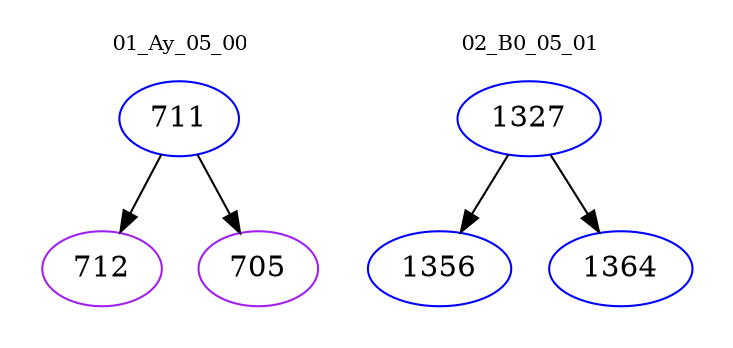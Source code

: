 digraph{
subgraph cluster_0 {
color = white
label = "01_Ay_05_00";
fontsize=10;
T0_711 [label="711", color="blue"]
T0_711 -> T0_712 [color="black"]
T0_712 [label="712", color="purple"]
T0_711 -> T0_705 [color="black"]
T0_705 [label="705", color="purple"]
}
subgraph cluster_1 {
color = white
label = "02_B0_05_01";
fontsize=10;
T1_1327 [label="1327", color="blue"]
T1_1327 -> T1_1356 [color="black"]
T1_1356 [label="1356", color="blue"]
T1_1327 -> T1_1364 [color="black"]
T1_1364 [label="1364", color="blue"]
}
}
